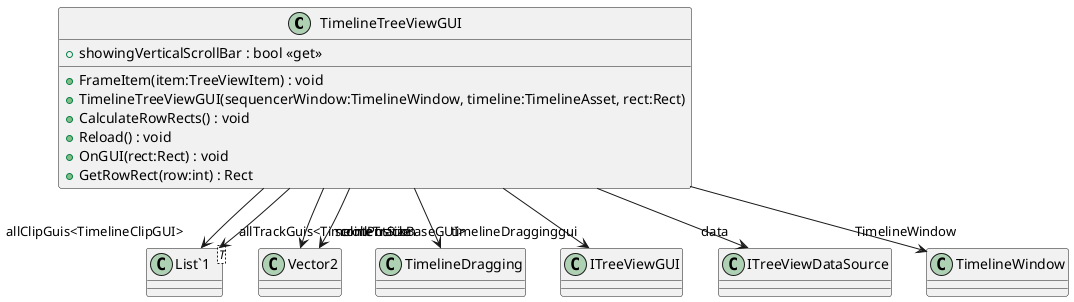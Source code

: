 @startuml
class TimelineTreeViewGUI {
    + showingVerticalScrollBar : bool <<get>>
    + FrameItem(item:TreeViewItem) : void
    + TimelineTreeViewGUI(sequencerWindow:TimelineWindow, timeline:TimelineAsset, rect:Rect)
    + CalculateRowRects() : void
    + Reload() : void
    + OnGUI(rect:Rect) : void
    + GetRowRect(row:int) : Rect
}
class "List`1"<T> {
}
TimelineTreeViewGUI --> "allClipGuis<TimelineClipGUI>" "List`1"
TimelineTreeViewGUI --> "allTrackGuis<TimelineTrackBaseGUI>" "List`1"
TimelineTreeViewGUI --> "contentSize" Vector2
TimelineTreeViewGUI --> "scrollPosition" Vector2
TimelineTreeViewGUI --> "timelineDragging" TimelineDragging
TimelineTreeViewGUI --> "gui" ITreeViewGUI
TimelineTreeViewGUI --> "data" ITreeViewDataSource
TimelineTreeViewGUI --> "TimelineWindow" TimelineWindow
@enduml
